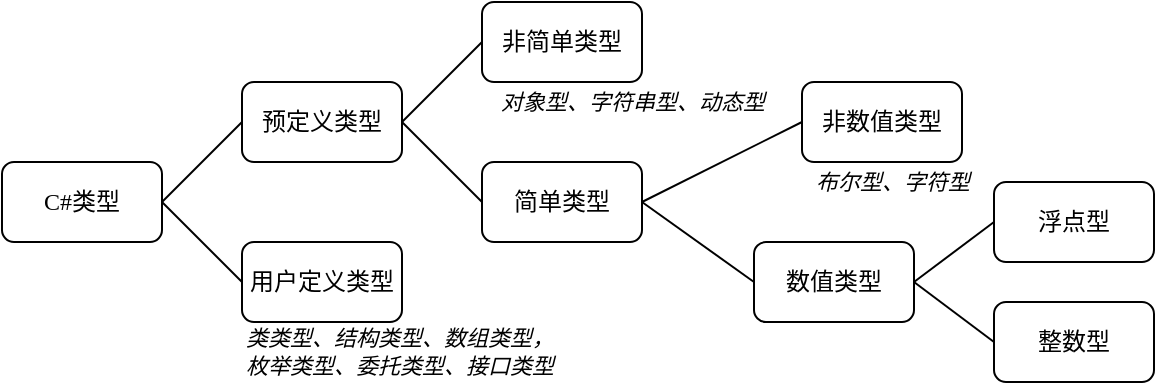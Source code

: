 <mxfile version="17.4.2" type="device"><diagram id="ZkdpN-OaXTt8xexbRjr_" name="第 1 页"><mxGraphModel dx="918" dy="854" grid="1" gridSize="10" guides="1" tooltips="1" connect="1" arrows="1" fold="1" page="1" pageScale="1" pageWidth="827" pageHeight="1169" math="0" shadow="0"><root><mxCell id="0"/><mxCell id="1" parent="0"/><mxCell id="wXMdnsjBAyQjRaWEwtpz-15" style="rounded=0;orthogonalLoop=1;jettySize=auto;html=1;exitX=1;exitY=0.5;exitDx=0;exitDy=0;entryX=0;entryY=0.5;entryDx=0;entryDy=0;fontFamily=Comic Sans MS;fontSize=12;endArrow=none;endFill=0;" edge="1" parent="1" source="wXMdnsjBAyQjRaWEwtpz-1" target="wXMdnsjBAyQjRaWEwtpz-8"><mxGeometry relative="1" as="geometry"/></mxCell><mxCell id="wXMdnsjBAyQjRaWEwtpz-16" style="edgeStyle=none;rounded=0;orthogonalLoop=1;jettySize=auto;html=1;exitX=1;exitY=0.5;exitDx=0;exitDy=0;entryX=0;entryY=0.5;entryDx=0;entryDy=0;fontFamily=Comic Sans MS;fontSize=12;endArrow=none;endFill=0;" edge="1" parent="1" source="wXMdnsjBAyQjRaWEwtpz-1" target="wXMdnsjBAyQjRaWEwtpz-9"><mxGeometry relative="1" as="geometry"/></mxCell><mxCell id="wXMdnsjBAyQjRaWEwtpz-1" value="C#类型" style="rounded=1;whiteSpace=wrap;html=1;fontSize=12;fontFamily=Comic Sans MS;" vertex="1" parent="1"><mxGeometry x="90" y="140" width="80" height="40" as="geometry"/></mxCell><mxCell id="wXMdnsjBAyQjRaWEwtpz-17" style="edgeStyle=none;rounded=0;orthogonalLoop=1;jettySize=auto;html=1;exitX=1;exitY=0.5;exitDx=0;exitDy=0;entryX=0;entryY=0.5;entryDx=0;entryDy=0;fontFamily=Comic Sans MS;fontSize=12;endArrow=none;endFill=0;" edge="1" parent="1" source="wXMdnsjBAyQjRaWEwtpz-8" target="wXMdnsjBAyQjRaWEwtpz-11"><mxGeometry relative="1" as="geometry"/></mxCell><mxCell id="wXMdnsjBAyQjRaWEwtpz-18" style="edgeStyle=none;rounded=0;orthogonalLoop=1;jettySize=auto;html=1;entryX=0;entryY=0.5;entryDx=0;entryDy=0;fontFamily=Comic Sans MS;fontSize=12;endArrow=none;endFill=0;exitX=1;exitY=0.5;exitDx=0;exitDy=0;" edge="1" parent="1" source="wXMdnsjBAyQjRaWEwtpz-8" target="wXMdnsjBAyQjRaWEwtpz-12"><mxGeometry relative="1" as="geometry"/></mxCell><mxCell id="wXMdnsjBAyQjRaWEwtpz-8" value="预定义类型" style="rounded=1;whiteSpace=wrap;html=1;fontSize=12;fontFamily=Comic Sans MS;" vertex="1" parent="1"><mxGeometry x="210" y="100" width="80" height="40" as="geometry"/></mxCell><mxCell id="wXMdnsjBAyQjRaWEwtpz-9" value="用户定义类型" style="rounded=1;whiteSpace=wrap;html=1;fontSize=12;fontFamily=Comic Sans MS;" vertex="1" parent="1"><mxGeometry x="210" y="180" width="80" height="40" as="geometry"/></mxCell><mxCell id="wXMdnsjBAyQjRaWEwtpz-11" value="非简单类型" style="rounded=1;whiteSpace=wrap;html=1;fontSize=12;fontFamily=Comic Sans MS;" vertex="1" parent="1"><mxGeometry x="330" y="60" width="80" height="40" as="geometry"/></mxCell><mxCell id="wXMdnsjBAyQjRaWEwtpz-19" style="edgeStyle=none;rounded=0;orthogonalLoop=1;jettySize=auto;html=1;entryX=0;entryY=0.5;entryDx=0;entryDy=0;fontFamily=Comic Sans MS;fontSize=12;endArrow=none;endFill=0;exitX=1;exitY=0.5;exitDx=0;exitDy=0;" edge="1" parent="1" source="wXMdnsjBAyQjRaWEwtpz-12" target="wXMdnsjBAyQjRaWEwtpz-13"><mxGeometry relative="1" as="geometry"/></mxCell><mxCell id="wXMdnsjBAyQjRaWEwtpz-20" style="edgeStyle=none;rounded=0;orthogonalLoop=1;jettySize=auto;html=1;entryX=0;entryY=0.5;entryDx=0;entryDy=0;fontFamily=Comic Sans MS;fontSize=12;endArrow=none;endFill=0;exitX=1;exitY=0.5;exitDx=0;exitDy=0;" edge="1" parent="1" source="wXMdnsjBAyQjRaWEwtpz-12" target="wXMdnsjBAyQjRaWEwtpz-14"><mxGeometry relative="1" as="geometry"/></mxCell><mxCell id="wXMdnsjBAyQjRaWEwtpz-12" value="简单类型" style="rounded=1;whiteSpace=wrap;html=1;fontSize=12;fontFamily=Comic Sans MS;" vertex="1" parent="1"><mxGeometry x="330" y="140" width="80" height="40" as="geometry"/></mxCell><mxCell id="wXMdnsjBAyQjRaWEwtpz-13" value="非数值类型" style="rounded=1;whiteSpace=wrap;html=1;fontSize=12;fontFamily=Comic Sans MS;" vertex="1" parent="1"><mxGeometry x="490" y="100" width="80" height="40" as="geometry"/></mxCell><mxCell id="wXMdnsjBAyQjRaWEwtpz-25" style="edgeStyle=none;rounded=0;orthogonalLoop=1;jettySize=auto;html=1;entryX=0;entryY=0.5;entryDx=0;entryDy=0;fontFamily=Comic Sans MS;fontSize=11;endArrow=none;endFill=0;exitX=1;exitY=0.5;exitDx=0;exitDy=0;" edge="1" parent="1" source="wXMdnsjBAyQjRaWEwtpz-14" target="wXMdnsjBAyQjRaWEwtpz-23"><mxGeometry relative="1" as="geometry"/></mxCell><mxCell id="wXMdnsjBAyQjRaWEwtpz-26" style="edgeStyle=none;rounded=0;orthogonalLoop=1;jettySize=auto;html=1;entryX=0;entryY=0.5;entryDx=0;entryDy=0;fontFamily=Comic Sans MS;fontSize=11;endArrow=none;endFill=0;exitX=1;exitY=0.5;exitDx=0;exitDy=0;" edge="1" parent="1" source="wXMdnsjBAyQjRaWEwtpz-14" target="wXMdnsjBAyQjRaWEwtpz-24"><mxGeometry relative="1" as="geometry"/></mxCell><mxCell id="wXMdnsjBAyQjRaWEwtpz-14" value="数值类型" style="rounded=1;whiteSpace=wrap;html=1;fontSize=12;fontFamily=Comic Sans MS;" vertex="1" parent="1"><mxGeometry x="466" y="180" width="80" height="40" as="geometry"/></mxCell><mxCell id="wXMdnsjBAyQjRaWEwtpz-21" value="布尔型、字符型" style="text;html=1;align=center;verticalAlign=middle;resizable=0;points=[];autosize=1;strokeColor=none;fillColor=none;fontSize=11;fontFamily=Comic Sans MS;fontStyle=2" vertex="1" parent="1"><mxGeometry x="490" y="140" width="90" height="20" as="geometry"/></mxCell><mxCell id="wXMdnsjBAyQjRaWEwtpz-22" value="对象型、字符串型、动态型" style="text;html=1;align=center;verticalAlign=middle;resizable=0;points=[];autosize=1;strokeColor=none;fillColor=none;fontSize=11;fontFamily=Comic Sans MS;fontStyle=2" vertex="1" parent="1"><mxGeometry x="330" y="100" width="150" height="20" as="geometry"/></mxCell><mxCell id="wXMdnsjBAyQjRaWEwtpz-23" value="浮点型" style="rounded=1;whiteSpace=wrap;html=1;fontSize=12;fontFamily=Comic Sans MS;" vertex="1" parent="1"><mxGeometry x="586" y="150" width="80" height="40" as="geometry"/></mxCell><mxCell id="wXMdnsjBAyQjRaWEwtpz-24" value="整数型" style="rounded=1;whiteSpace=wrap;html=1;fontSize=12;fontFamily=Comic Sans MS;" vertex="1" parent="1"><mxGeometry x="586" y="210" width="80" height="40" as="geometry"/></mxCell><mxCell id="wXMdnsjBAyQjRaWEwtpz-28" value="类类型、结构类型、数组类型，&lt;br&gt;枚举类型、委托类型、接口类型" style="text;html=1;align=left;verticalAlign=middle;resizable=0;points=[];autosize=1;strokeColor=none;fillColor=none;fontSize=11;fontFamily=Comic Sans MS;fontStyle=2" vertex="1" parent="1"><mxGeometry x="210" y="220" width="170" height="30" as="geometry"/></mxCell></root></mxGraphModel></diagram></mxfile>